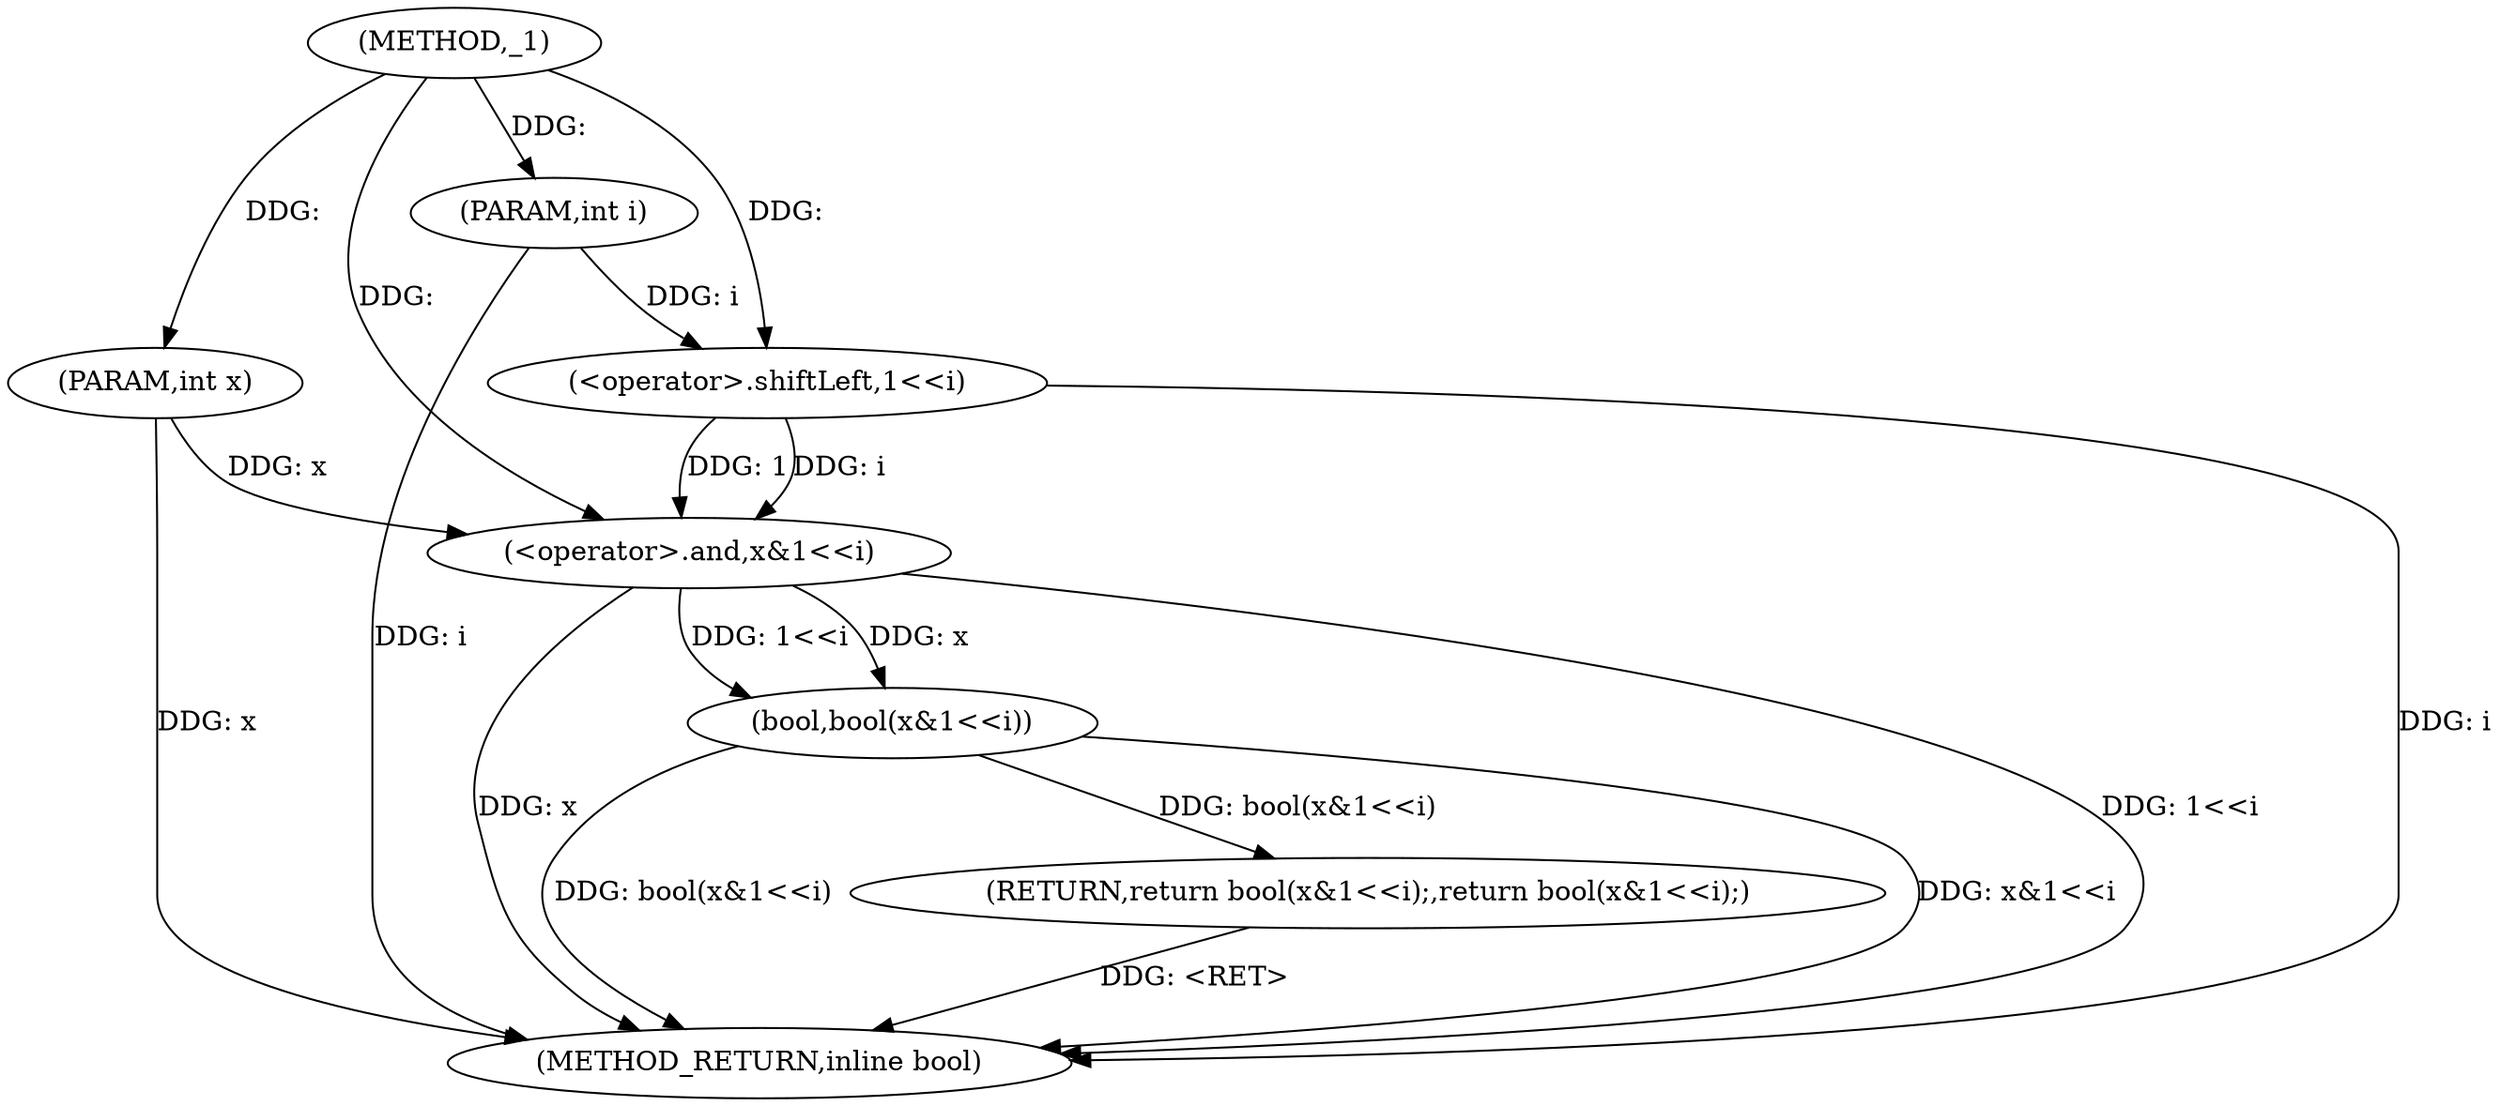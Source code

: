 digraph "_1" {  
"1001611" [label = "(METHOD,_1)" ]
"1001622" [label = "(METHOD_RETURN,inline bool)" ]
"1001612" [label = "(PARAM,int x)" ]
"1001613" [label = "(PARAM,int i)" ]
"1001615" [label = "(RETURN,return bool(x&1<<i);,return bool(x&1<<i);)" ]
"1001616" [label = "(bool,bool(x&1<<i))" ]
"1001617" [label = "(<operator>.and,x&1<<i)" ]
"1001619" [label = "(<operator>.shiftLeft,1<<i)" ]
  "1001615" -> "1001622"  [ label = "DDG: <RET>"] 
  "1001612" -> "1001622"  [ label = "DDG: x"] 
  "1001613" -> "1001622"  [ label = "DDG: i"] 
  "1001617" -> "1001622"  [ label = "DDG: x"] 
  "1001619" -> "1001622"  [ label = "DDG: i"] 
  "1001617" -> "1001622"  [ label = "DDG: 1<<i"] 
  "1001616" -> "1001622"  [ label = "DDG: x&1<<i"] 
  "1001616" -> "1001622"  [ label = "DDG: bool(x&1<<i)"] 
  "1001611" -> "1001612"  [ label = "DDG: "] 
  "1001611" -> "1001613"  [ label = "DDG: "] 
  "1001616" -> "1001615"  [ label = "DDG: bool(x&1<<i)"] 
  "1001617" -> "1001616"  [ label = "DDG: 1<<i"] 
  "1001617" -> "1001616"  [ label = "DDG: x"] 
  "1001612" -> "1001617"  [ label = "DDG: x"] 
  "1001611" -> "1001617"  [ label = "DDG: "] 
  "1001619" -> "1001617"  [ label = "DDG: 1"] 
  "1001619" -> "1001617"  [ label = "DDG: i"] 
  "1001611" -> "1001619"  [ label = "DDG: "] 
  "1001613" -> "1001619"  [ label = "DDG: i"] 
}

